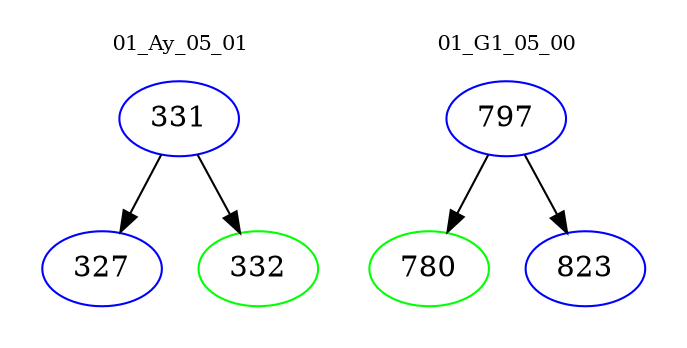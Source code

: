 digraph{
subgraph cluster_0 {
color = white
label = "01_Ay_05_01";
fontsize=10;
T0_331 [label="331", color="blue"]
T0_331 -> T0_327 [color="black"]
T0_327 [label="327", color="blue"]
T0_331 -> T0_332 [color="black"]
T0_332 [label="332", color="green"]
}
subgraph cluster_1 {
color = white
label = "01_G1_05_00";
fontsize=10;
T1_797 [label="797", color="blue"]
T1_797 -> T1_780 [color="black"]
T1_780 [label="780", color="green"]
T1_797 -> T1_823 [color="black"]
T1_823 [label="823", color="blue"]
}
}

